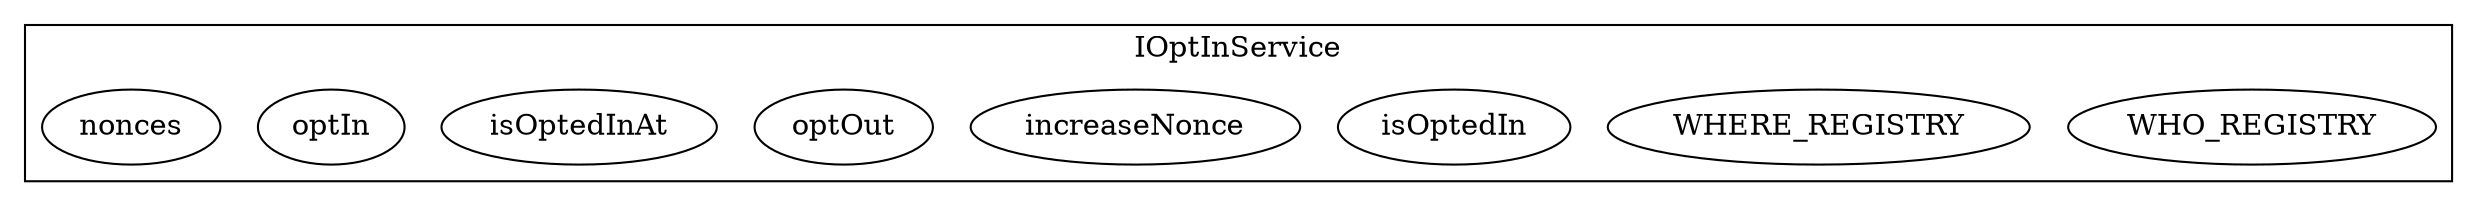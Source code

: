 strict digraph {
subgraph cluster_505_IOptInService {
label = "IOptInService"
"505_WHO_REGISTRY" [label="WHO_REGISTRY"]
"505_WHERE_REGISTRY" [label="WHERE_REGISTRY"]
"505_isOptedIn" [label="isOptedIn"]
"505_increaseNonce" [label="increaseNonce"]
"505_optOut" [label="optOut"]
"505_isOptedInAt" [label="isOptedInAt"]
"505_optIn" [label="optIn"]
"505_nonces" [label="nonces"]
}subgraph cluster_solidity {
label = "[Solidity]"
}
}